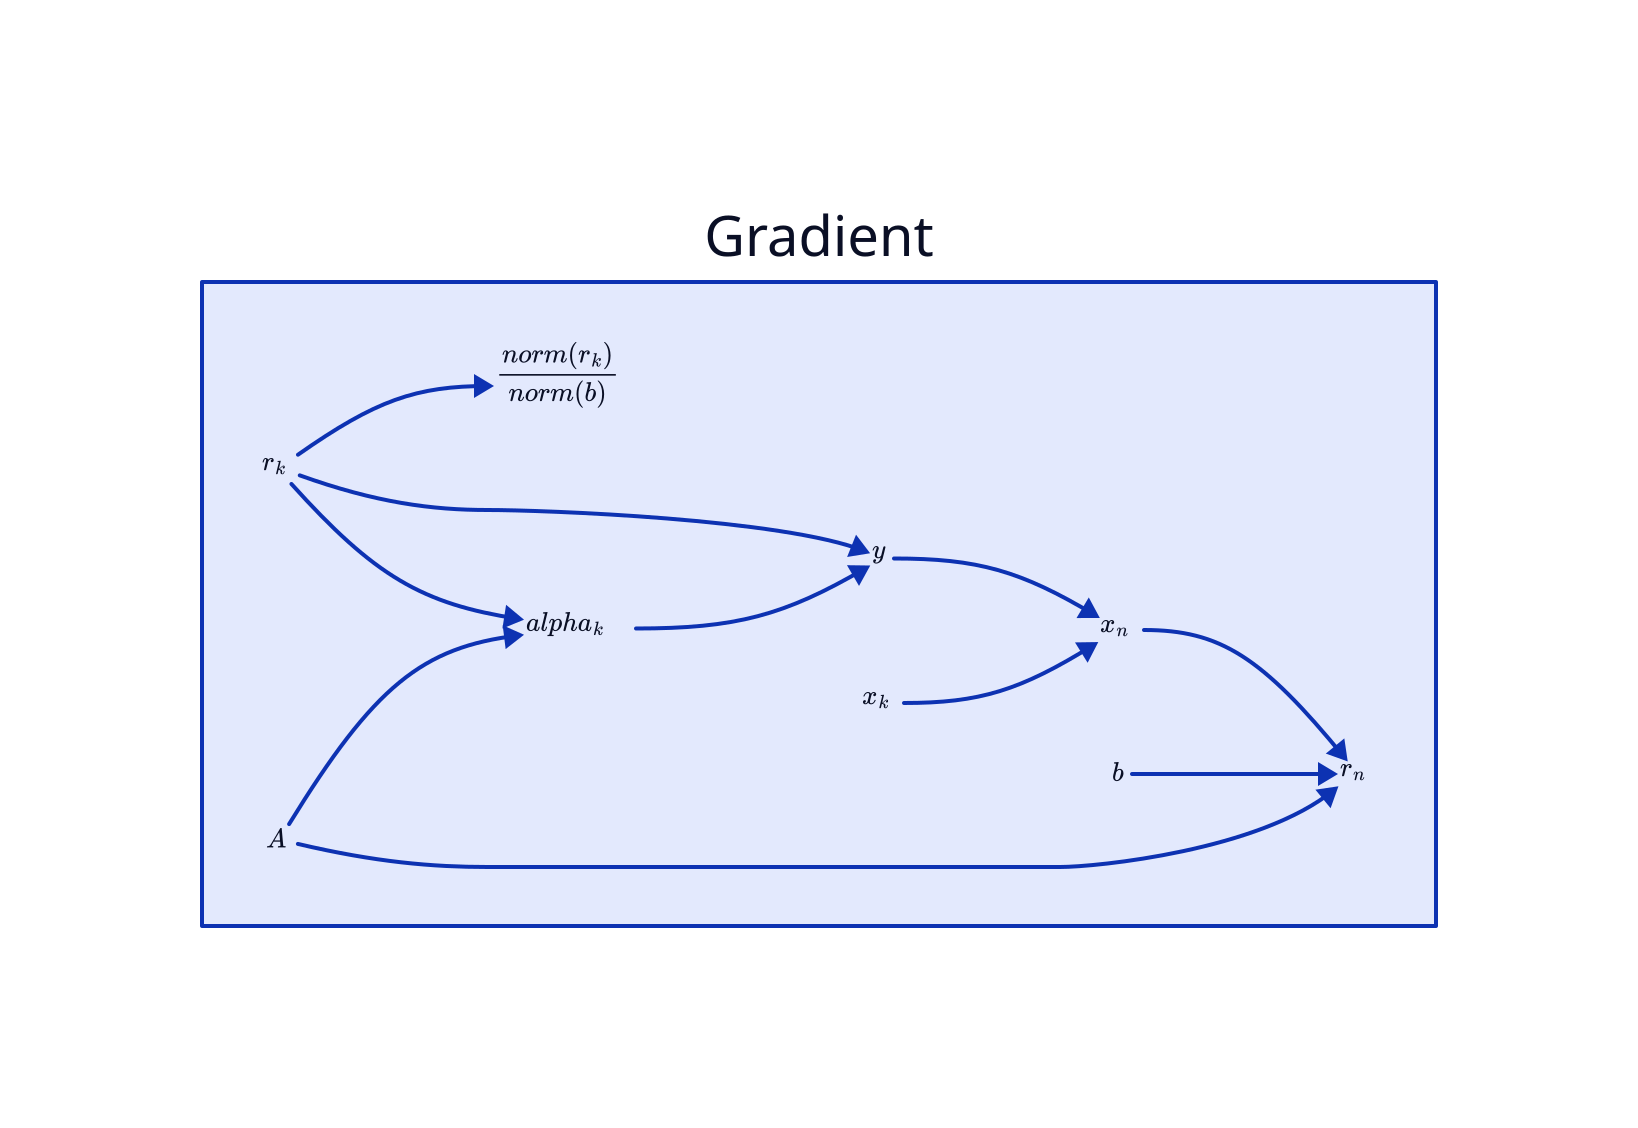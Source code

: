 direction: right
Gradient: {
  i1: |latex A |
  i2: |latex b |
  i3: |latex x_k |
  i4: |latex r_k |
  o1: |latex \\frac{norm(r_k)}{norm(b)} |
  o2: |latex y |
  o3: |latex x_n |
  o4: |latex r_n |
  o5: |latex alpha_k |

  i1 -> o5
  i4 -> o5
  i4 -> o1
  o5 -> o2
  i4 -> o2
  i3 -> O3
  o2 -> o3
  i1 -> O4
  i2 -> O4
  o3 -> o4
}